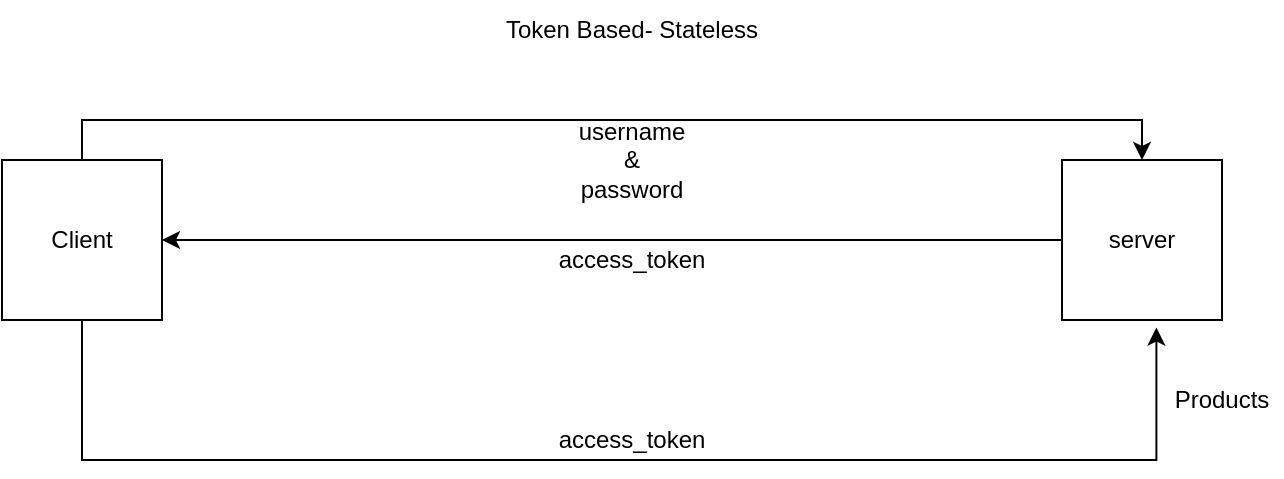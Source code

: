 <mxfile version="14.8.1" type="github">
  <diagram id="sh2bsfSUArGO5emQCmAt" name="Page-1">
    <mxGraphModel dx="1038" dy="579" grid="1" gridSize="10" guides="1" tooltips="1" connect="1" arrows="1" fold="1" page="1" pageScale="1" pageWidth="850" pageHeight="1100" math="0" shadow="0">
      <root>
        <mxCell id="0" />
        <mxCell id="1" parent="0" />
        <mxCell id="kaELmpgGxG4HrhlpVhhm-6" style="edgeStyle=orthogonalEdgeStyle;rounded=0;orthogonalLoop=1;jettySize=auto;html=1;exitX=0.5;exitY=0;exitDx=0;exitDy=0;" edge="1" parent="1" source="kaELmpgGxG4HrhlpVhhm-1" target="kaELmpgGxG4HrhlpVhhm-3">
          <mxGeometry relative="1" as="geometry">
            <mxPoint x="690" y="230" as="targetPoint" />
            <Array as="points">
              <mxPoint x="140" y="240" />
              <mxPoint x="670" y="240" />
            </Array>
          </mxGeometry>
        </mxCell>
        <mxCell id="kaELmpgGxG4HrhlpVhhm-14" style="edgeStyle=orthogonalEdgeStyle;rounded=0;orthogonalLoop=1;jettySize=auto;html=1;exitX=0.5;exitY=1;exitDx=0;exitDy=0;entryX=0.59;entryY=1.047;entryDx=0;entryDy=0;entryPerimeter=0;" edge="1" parent="1" source="kaELmpgGxG4HrhlpVhhm-1" target="kaELmpgGxG4HrhlpVhhm-3">
          <mxGeometry relative="1" as="geometry">
            <mxPoint x="680" y="390" as="targetPoint" />
            <Array as="points">
              <mxPoint x="140" y="410" />
              <mxPoint x="677" y="410" />
            </Array>
          </mxGeometry>
        </mxCell>
        <mxCell id="kaELmpgGxG4HrhlpVhhm-1" value="" style="whiteSpace=wrap;html=1;aspect=fixed;" vertex="1" parent="1">
          <mxGeometry x="100" y="260" width="80" height="80" as="geometry" />
        </mxCell>
        <mxCell id="kaELmpgGxG4HrhlpVhhm-2" value="Client" style="text;html=1;strokeColor=none;fillColor=none;align=center;verticalAlign=middle;whiteSpace=wrap;rounded=0;" vertex="1" parent="1">
          <mxGeometry x="120" y="290" width="40" height="20" as="geometry" />
        </mxCell>
        <mxCell id="kaELmpgGxG4HrhlpVhhm-10" style="edgeStyle=orthogonalEdgeStyle;rounded=0;orthogonalLoop=1;jettySize=auto;html=1;exitX=0;exitY=0.5;exitDx=0;exitDy=0;entryX=1;entryY=0.5;entryDx=0;entryDy=0;" edge="1" parent="1" source="kaELmpgGxG4HrhlpVhhm-3" target="kaELmpgGxG4HrhlpVhhm-1">
          <mxGeometry relative="1" as="geometry" />
        </mxCell>
        <mxCell id="kaELmpgGxG4HrhlpVhhm-3" value="server" style="whiteSpace=wrap;html=1;aspect=fixed;" vertex="1" parent="1">
          <mxGeometry x="630" y="260" width="80" height="80" as="geometry" />
        </mxCell>
        <mxCell id="kaELmpgGxG4HrhlpVhhm-7" value="Token Based- Stateless" style="text;html=1;strokeColor=none;fillColor=none;align=center;verticalAlign=middle;whiteSpace=wrap;rounded=0;" vertex="1" parent="1">
          <mxGeometry x="350" y="180" width="130" height="30" as="geometry" />
        </mxCell>
        <mxCell id="kaELmpgGxG4HrhlpVhhm-8" value="username &amp;amp; password" style="text;html=1;strokeColor=none;fillColor=none;align=center;verticalAlign=middle;whiteSpace=wrap;rounded=0;" vertex="1" parent="1">
          <mxGeometry x="395" y="250" width="40" height="20" as="geometry" />
        </mxCell>
        <mxCell id="kaELmpgGxG4HrhlpVhhm-11" value="access_token" style="text;html=1;strokeColor=none;fillColor=none;align=center;verticalAlign=middle;whiteSpace=wrap;rounded=0;" vertex="1" parent="1">
          <mxGeometry x="395" y="300" width="40" height="20" as="geometry" />
        </mxCell>
        <mxCell id="kaELmpgGxG4HrhlpVhhm-15" value="access_token" style="text;html=1;strokeColor=none;fillColor=none;align=center;verticalAlign=middle;whiteSpace=wrap;rounded=0;" vertex="1" parent="1">
          <mxGeometry x="395" y="390" width="40" height="20" as="geometry" />
        </mxCell>
        <mxCell id="kaELmpgGxG4HrhlpVhhm-16" value="Products" style="text;html=1;strokeColor=none;fillColor=none;align=center;verticalAlign=middle;whiteSpace=wrap;rounded=0;" vertex="1" parent="1">
          <mxGeometry x="680" y="370" width="60" height="20" as="geometry" />
        </mxCell>
      </root>
    </mxGraphModel>
  </diagram>
</mxfile>
